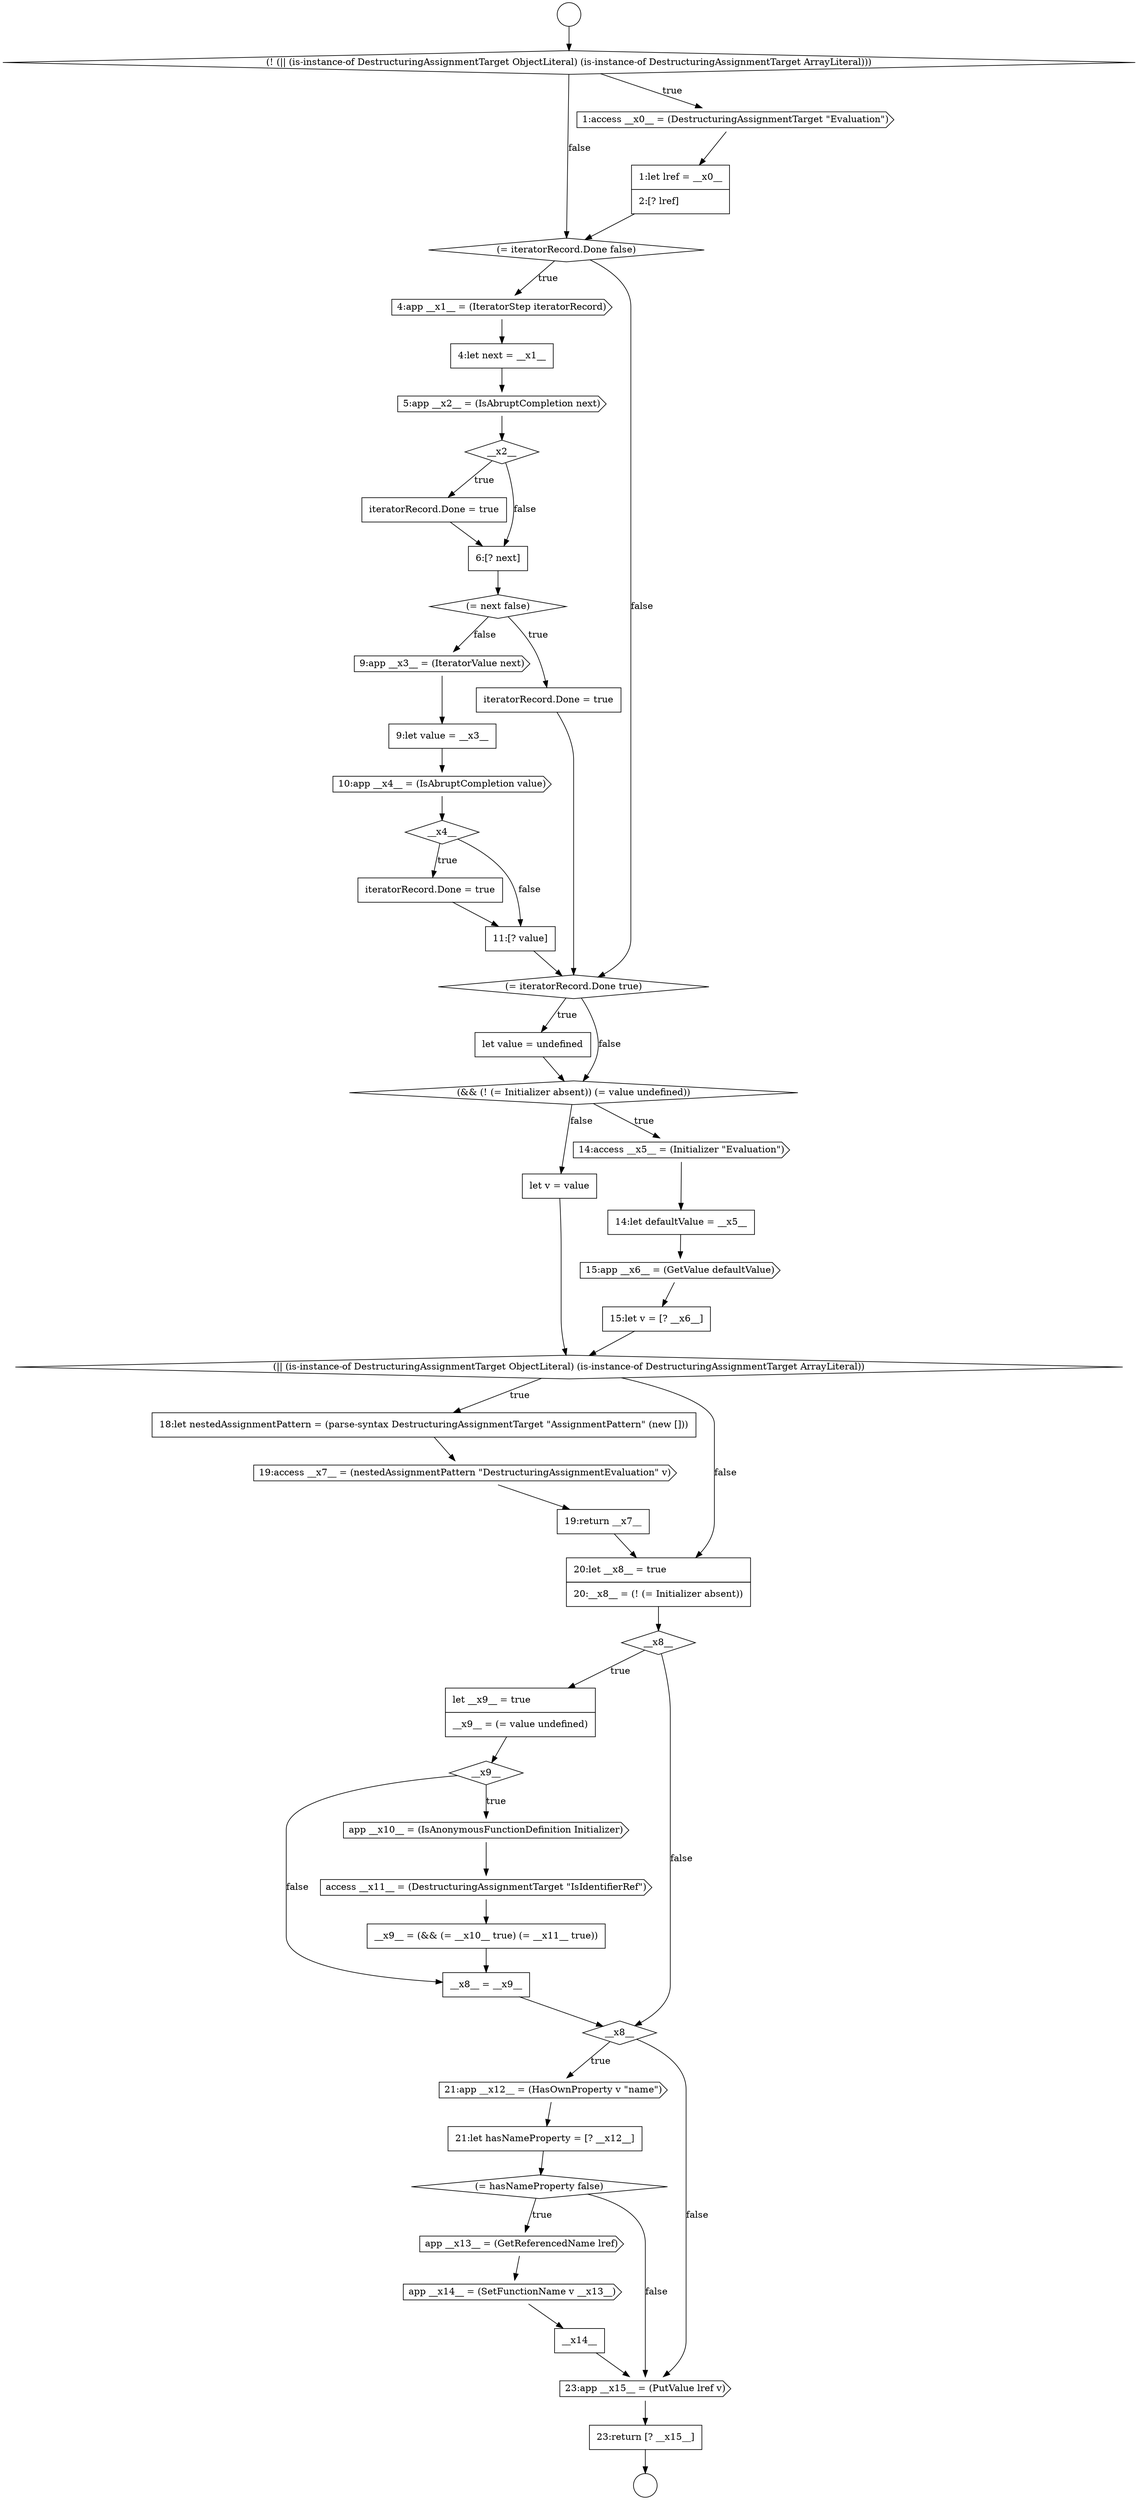 digraph {
  node0 [shape=circle label=" " color="black" fillcolor="white" style=filled]
  node5 [shape=diamond, label=<<font color="black">(= iteratorRecord.Done false)</font>> color="black" fillcolor="white" style=filled]
  node10 [shape=none, margin=0, label=<<font color="black">
    <table border="0" cellborder="1" cellspacing="0" cellpadding="10">
      <tr><td align="left">iteratorRecord.Done = true</td></tr>
    </table>
  </font>> color="black" fillcolor="white" style=filled]
  node14 [shape=cds, label=<<font color="black">9:app __x3__ = (IteratorValue next)</font>> color="black" fillcolor="white" style=filled]
  node1 [shape=circle label=" " color="black" fillcolor="white" style=filled]
  node6 [shape=cds, label=<<font color="black">4:app __x1__ = (IteratorStep iteratorRecord)</font>> color="black" fillcolor="white" style=filled]
  node9 [shape=diamond, label=<<font color="black">__x2__</font>> color="black" fillcolor="white" style=filled]
  node2 [shape=diamond, label=<<font color="black">(! (|| (is-instance-of DestructuringAssignmentTarget ObjectLiteral) (is-instance-of DestructuringAssignmentTarget ArrayLiteral)))</font>> color="black" fillcolor="white" style=filled]
  node12 [shape=diamond, label=<<font color="black">(= next false)</font>> color="black" fillcolor="white" style=filled]
  node8 [shape=cds, label=<<font color="black">5:app __x2__ = (IsAbruptCompletion next)</font>> color="black" fillcolor="white" style=filled]
  node4 [shape=none, margin=0, label=<<font color="black">
    <table border="0" cellborder="1" cellspacing="0" cellpadding="10">
      <tr><td align="left">1:let lref = __x0__</td></tr>
      <tr><td align="left">2:[? lref]</td></tr>
    </table>
  </font>> color="black" fillcolor="white" style=filled]
  node42 [shape=none, margin=0, label=<<font color="black">
    <table border="0" cellborder="1" cellspacing="0" cellpadding="10">
      <tr><td align="left">21:let hasNameProperty = [? __x12__]</td></tr>
    </table>
  </font>> color="black" fillcolor="white" style=filled]
  node24 [shape=none, margin=0, label=<<font color="black">
    <table border="0" cellborder="1" cellspacing="0" cellpadding="10">
      <tr><td align="left">14:let defaultValue = __x5__</td></tr>
    </table>
  </font>> color="black" fillcolor="white" style=filled]
  node37 [shape=cds, label=<<font color="black">access __x11__ = (DestructuringAssignmentTarget &quot;IsIdentifierRef&quot;)</font>> color="black" fillcolor="white" style=filled]
  node25 [shape=cds, label=<<font color="black">15:app __x6__ = (GetValue defaultValue)</font>> color="black" fillcolor="white" style=filled]
  node20 [shape=diamond, label=<<font color="black">(= iteratorRecord.Done true)</font>> color="black" fillcolor="white" style=filled]
  node46 [shape=none, margin=0, label=<<font color="black">
    <table border="0" cellborder="1" cellspacing="0" cellpadding="10">
      <tr><td align="left">__x14__</td></tr>
    </table>
  </font>> color="black" fillcolor="white" style=filled]
  node29 [shape=none, margin=0, label=<<font color="black">
    <table border="0" cellborder="1" cellspacing="0" cellpadding="10">
      <tr><td align="left">18:let nestedAssignmentPattern = (parse-syntax DestructuringAssignmentTarget &quot;AssignmentPattern&quot; (new []))</td></tr>
    </table>
  </font>> color="black" fillcolor="white" style=filled]
  node21 [shape=none, margin=0, label=<<font color="black">
    <table border="0" cellborder="1" cellspacing="0" cellpadding="10">
      <tr><td align="left">let value = undefined</td></tr>
    </table>
  </font>> color="black" fillcolor="white" style=filled]
  node33 [shape=diamond, label=<<font color="black">__x8__</font>> color="black" fillcolor="white" style=filled]
  node28 [shape=diamond, label=<<font color="black">(|| (is-instance-of DestructuringAssignmentTarget ObjectLiteral) (is-instance-of DestructuringAssignmentTarget ArrayLiteral))</font>> color="black" fillcolor="white" style=filled]
  node38 [shape=none, margin=0, label=<<font color="black">
    <table border="0" cellborder="1" cellspacing="0" cellpadding="10">
      <tr><td align="left">__x9__ = (&amp;&amp; (= __x10__ true) (= __x11__ true))</td></tr>
    </table>
  </font>> color="black" fillcolor="white" style=filled]
  node13 [shape=none, margin=0, label=<<font color="black">
    <table border="0" cellborder="1" cellspacing="0" cellpadding="10">
      <tr><td align="left">iteratorRecord.Done = true</td></tr>
    </table>
  </font>> color="black" fillcolor="white" style=filled]
  node41 [shape=cds, label=<<font color="black">21:app __x12__ = (HasOwnProperty v &quot;name&quot;)</font>> color="black" fillcolor="white" style=filled]
  node45 [shape=cds, label=<<font color="black">app __x14__ = (SetFunctionName v __x13__)</font>> color="black" fillcolor="white" style=filled]
  node17 [shape=diamond, label=<<font color="black">__x4__</font>> color="black" fillcolor="white" style=filled]
  node32 [shape=none, margin=0, label=<<font color="black">
    <table border="0" cellborder="1" cellspacing="0" cellpadding="10">
      <tr><td align="left">20:let __x8__ = true</td></tr>
      <tr><td align="left">20:__x8__ = (! (= Initializer absent))</td></tr>
    </table>
  </font>> color="black" fillcolor="white" style=filled]
  node34 [shape=none, margin=0, label=<<font color="black">
    <table border="0" cellborder="1" cellspacing="0" cellpadding="10">
      <tr><td align="left">let __x9__ = true</td></tr>
      <tr><td align="left">__x9__ = (= value undefined)</td></tr>
    </table>
  </font>> color="black" fillcolor="white" style=filled]
  node22 [shape=diamond, label=<<font color="black">(&amp;&amp; (! (= Initializer absent)) (= value undefined))</font>> color="black" fillcolor="white" style=filled]
  node44 [shape=cds, label=<<font color="black">app __x13__ = (GetReferencedName lref)</font>> color="black" fillcolor="white" style=filled]
  node27 [shape=none, margin=0, label=<<font color="black">
    <table border="0" cellborder="1" cellspacing="0" cellpadding="10">
      <tr><td align="left">let v = value</td></tr>
    </table>
  </font>> color="black" fillcolor="white" style=filled]
  node7 [shape=none, margin=0, label=<<font color="black">
    <table border="0" cellborder="1" cellspacing="0" cellpadding="10">
      <tr><td align="left">4:let next = __x1__</td></tr>
    </table>
  </font>> color="black" fillcolor="white" style=filled]
  node39 [shape=none, margin=0, label=<<font color="black">
    <table border="0" cellborder="1" cellspacing="0" cellpadding="10">
      <tr><td align="left">__x8__ = __x9__</td></tr>
    </table>
  </font>> color="black" fillcolor="white" style=filled]
  node3 [shape=cds, label=<<font color="black">1:access __x0__ = (DestructuringAssignmentTarget &quot;Evaluation&quot;)</font>> color="black" fillcolor="white" style=filled]
  node35 [shape=diamond, label=<<font color="black">__x9__</font>> color="black" fillcolor="white" style=filled]
  node48 [shape=none, margin=0, label=<<font color="black">
    <table border="0" cellborder="1" cellspacing="0" cellpadding="10">
      <tr><td align="left">23:return [? __x15__]</td></tr>
    </table>
  </font>> color="black" fillcolor="white" style=filled]
  node18 [shape=none, margin=0, label=<<font color="black">
    <table border="0" cellborder="1" cellspacing="0" cellpadding="10">
      <tr><td align="left">iteratorRecord.Done = true</td></tr>
    </table>
  </font>> color="black" fillcolor="white" style=filled]
  node16 [shape=cds, label=<<font color="black">10:app __x4__ = (IsAbruptCompletion value)</font>> color="black" fillcolor="white" style=filled]
  node31 [shape=none, margin=0, label=<<font color="black">
    <table border="0" cellborder="1" cellspacing="0" cellpadding="10">
      <tr><td align="left">19:return __x7__</td></tr>
    </table>
  </font>> color="black" fillcolor="white" style=filled]
  node11 [shape=none, margin=0, label=<<font color="black">
    <table border="0" cellborder="1" cellspacing="0" cellpadding="10">
      <tr><td align="left">6:[? next]</td></tr>
    </table>
  </font>> color="black" fillcolor="white" style=filled]
  node43 [shape=diamond, label=<<font color="black">(= hasNameProperty false)</font>> color="black" fillcolor="white" style=filled]
  node40 [shape=diamond, label=<<font color="black">__x8__</font>> color="black" fillcolor="white" style=filled]
  node26 [shape=none, margin=0, label=<<font color="black">
    <table border="0" cellborder="1" cellspacing="0" cellpadding="10">
      <tr><td align="left">15:let v = [? __x6__]</td></tr>
    </table>
  </font>> color="black" fillcolor="white" style=filled]
  node23 [shape=cds, label=<<font color="black">14:access __x5__ = (Initializer &quot;Evaluation&quot;)</font>> color="black" fillcolor="white" style=filled]
  node36 [shape=cds, label=<<font color="black">app __x10__ = (IsAnonymousFunctionDefinition Initializer)</font>> color="black" fillcolor="white" style=filled]
  node30 [shape=cds, label=<<font color="black">19:access __x7__ = (nestedAssignmentPattern &quot;DestructuringAssignmentEvaluation&quot; v)</font>> color="black" fillcolor="white" style=filled]
  node19 [shape=none, margin=0, label=<<font color="black">
    <table border="0" cellborder="1" cellspacing="0" cellpadding="10">
      <tr><td align="left">11:[? value]</td></tr>
    </table>
  </font>> color="black" fillcolor="white" style=filled]
  node47 [shape=cds, label=<<font color="black">23:app __x15__ = (PutValue lref v)</font>> color="black" fillcolor="white" style=filled]
  node15 [shape=none, margin=0, label=<<font color="black">
    <table border="0" cellborder="1" cellspacing="0" cellpadding="10">
      <tr><td align="left">9:let value = __x3__</td></tr>
    </table>
  </font>> color="black" fillcolor="white" style=filled]
  node3 -> node4 [ color="black"]
  node29 -> node30 [ color="black"]
  node26 -> node28 [ color="black"]
  node15 -> node16 [ color="black"]
  node19 -> node20 [ color="black"]
  node30 -> node31 [ color="black"]
  node25 -> node26 [ color="black"]
  node24 -> node25 [ color="black"]
  node13 -> node20 [ color="black"]
  node38 -> node39 [ color="black"]
  node39 -> node40 [ color="black"]
  node7 -> node8 [ color="black"]
  node18 -> node19 [ color="black"]
  node42 -> node43 [ color="black"]
  node34 -> node35 [ color="black"]
  node11 -> node12 [ color="black"]
  node9 -> node10 [label=<<font color="black">true</font>> color="black"]
  node9 -> node11 [label=<<font color="black">false</font>> color="black"]
  node22 -> node23 [label=<<font color="black">true</font>> color="black"]
  node22 -> node27 [label=<<font color="black">false</font>> color="black"]
  node2 -> node3 [label=<<font color="black">true</font>> color="black"]
  node2 -> node5 [label=<<font color="black">false</font>> color="black"]
  node43 -> node44 [label=<<font color="black">true</font>> color="black"]
  node43 -> node47 [label=<<font color="black">false</font>> color="black"]
  node45 -> node46 [ color="black"]
  node0 -> node2 [ color="black"]
  node36 -> node37 [ color="black"]
  node6 -> node7 [ color="black"]
  node44 -> node45 [ color="black"]
  node27 -> node28 [ color="black"]
  node37 -> node38 [ color="black"]
  node23 -> node24 [ color="black"]
  node14 -> node15 [ color="black"]
  node31 -> node32 [ color="black"]
  node10 -> node11 [ color="black"]
  node40 -> node41 [label=<<font color="black">true</font>> color="black"]
  node40 -> node47 [label=<<font color="black">false</font>> color="black"]
  node47 -> node48 [ color="black"]
  node20 -> node21 [label=<<font color="black">true</font>> color="black"]
  node20 -> node22 [label=<<font color="black">false</font>> color="black"]
  node35 -> node36 [label=<<font color="black">true</font>> color="black"]
  node35 -> node39 [label=<<font color="black">false</font>> color="black"]
  node4 -> node5 [ color="black"]
  node8 -> node9 [ color="black"]
  node21 -> node22 [ color="black"]
  node16 -> node17 [ color="black"]
  node46 -> node47 [ color="black"]
  node32 -> node33 [ color="black"]
  node48 -> node1 [ color="black"]
  node33 -> node34 [label=<<font color="black">true</font>> color="black"]
  node33 -> node40 [label=<<font color="black">false</font>> color="black"]
  node5 -> node6 [label=<<font color="black">true</font>> color="black"]
  node5 -> node20 [label=<<font color="black">false</font>> color="black"]
  node28 -> node29 [label=<<font color="black">true</font>> color="black"]
  node28 -> node32 [label=<<font color="black">false</font>> color="black"]
  node17 -> node18 [label=<<font color="black">true</font>> color="black"]
  node17 -> node19 [label=<<font color="black">false</font>> color="black"]
  node12 -> node13 [label=<<font color="black">true</font>> color="black"]
  node12 -> node14 [label=<<font color="black">false</font>> color="black"]
  node41 -> node42 [ color="black"]
}
